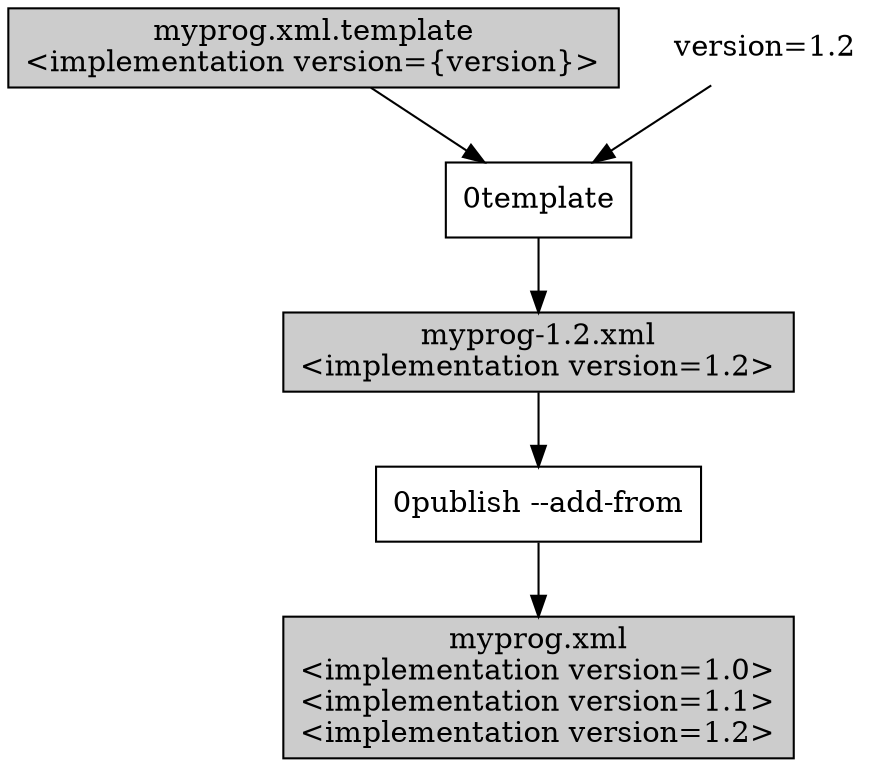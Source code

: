 digraph template {
	node [shape=box];
	ztemplate [label="0template"];
	zpublish [label="0publish --add-from"];

	node [fillcolor=grey80;style=filled];
	template [label="myprog.xml.template\n<implementation version={version}>"];
	template -> ztemplate;
	ztemplate -> single_feed;
	single_feed [label="myprog-1.2.xml\n<implementation version=1.2>"];
	single_feed -> zpublish;
	zpublish -> master_feed;
	master_feed [label="myprog.xml\n<implementation version=1.0>\n<implementation version=1.1>\n<implementation version=1.2>"];

	params [label="version=1.2",shape=none;style=solid];
	params -> ztemplate;
}
